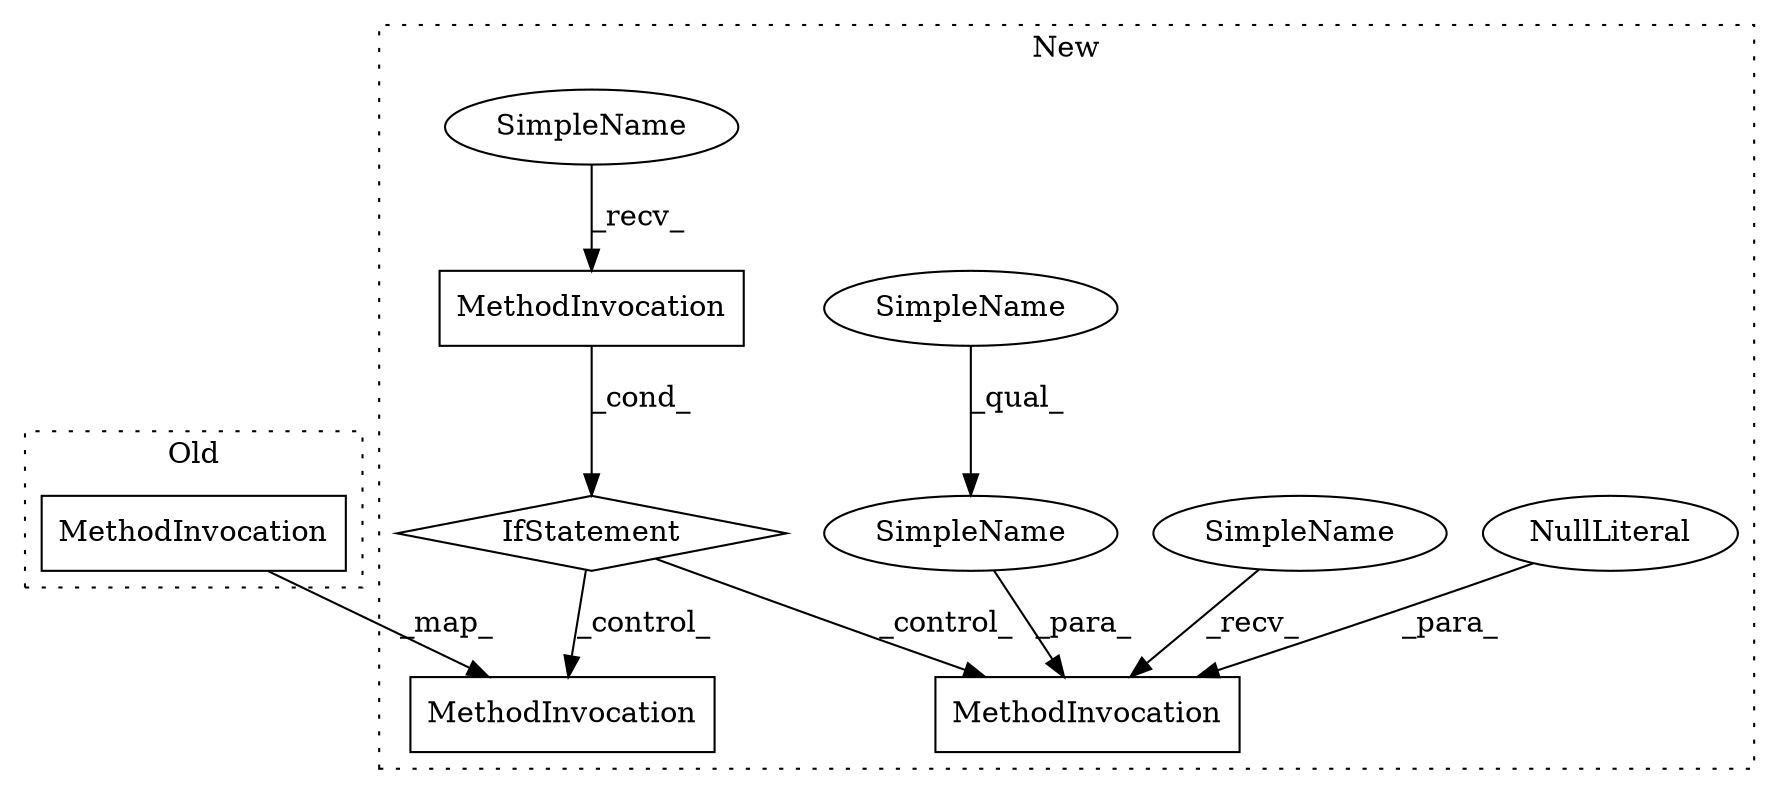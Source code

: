 digraph G {
subgraph cluster0 {
3 [label="MethodInvocation" a="32" s="2658,2674" l="12,1" shape="box"];
label = "Old";
style="dotted";
}
subgraph cluster1 {
1 [label="IfStatement" a="25" s="3018,3049" l="4,2" shape="diamond"];
2 [label="MethodInvocation" a="32" s="3040" l="9" shape="box"];
4 [label="MethodInvocation" a="32" s="3085,3101" l="12,1" shape="box"];
5 [label="MethodInvocation" a="32" s="3157,3234" l="12,1" shape="box"];
6 [label="NullLiteral" a="33" s="3169" l="4" shape="ellipse"];
7 [label="SimpleName" a="42" s="3154" l="2" shape="ellipse"];
8 [label="SimpleName" a="42" s="3175" l="16" shape="ellipse"];
9 [label="SimpleName" a="42" s="3022" l="17" shape="ellipse"];
10 [label="SimpleName" a="42" s="3175" l="59" shape="ellipse"];
label = "New";
style="dotted";
}
1 -> 5 [label="_control_"];
1 -> 4 [label="_control_"];
2 -> 1 [label="_cond_"];
3 -> 4 [label="_map_"];
6 -> 5 [label="_para_"];
7 -> 5 [label="_recv_"];
8 -> 10 [label="_qual_"];
9 -> 2 [label="_recv_"];
10 -> 5 [label="_para_"];
}